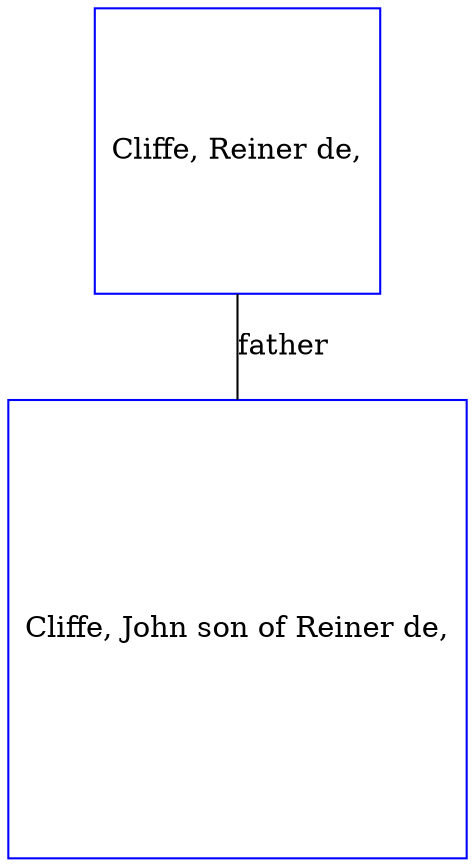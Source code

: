 digraph D {
    edge [dir=none];    node [shape=box];    "010135"   [label="Cliffe, Reiner de,", shape=box, regular=1, color="blue"] ;
"010134"   [label="Cliffe, John son of Reiner de,", shape=box, regular=1, color="blue"] ;
010135->010134 [label="father",arrowsize=0.0]; 
}
